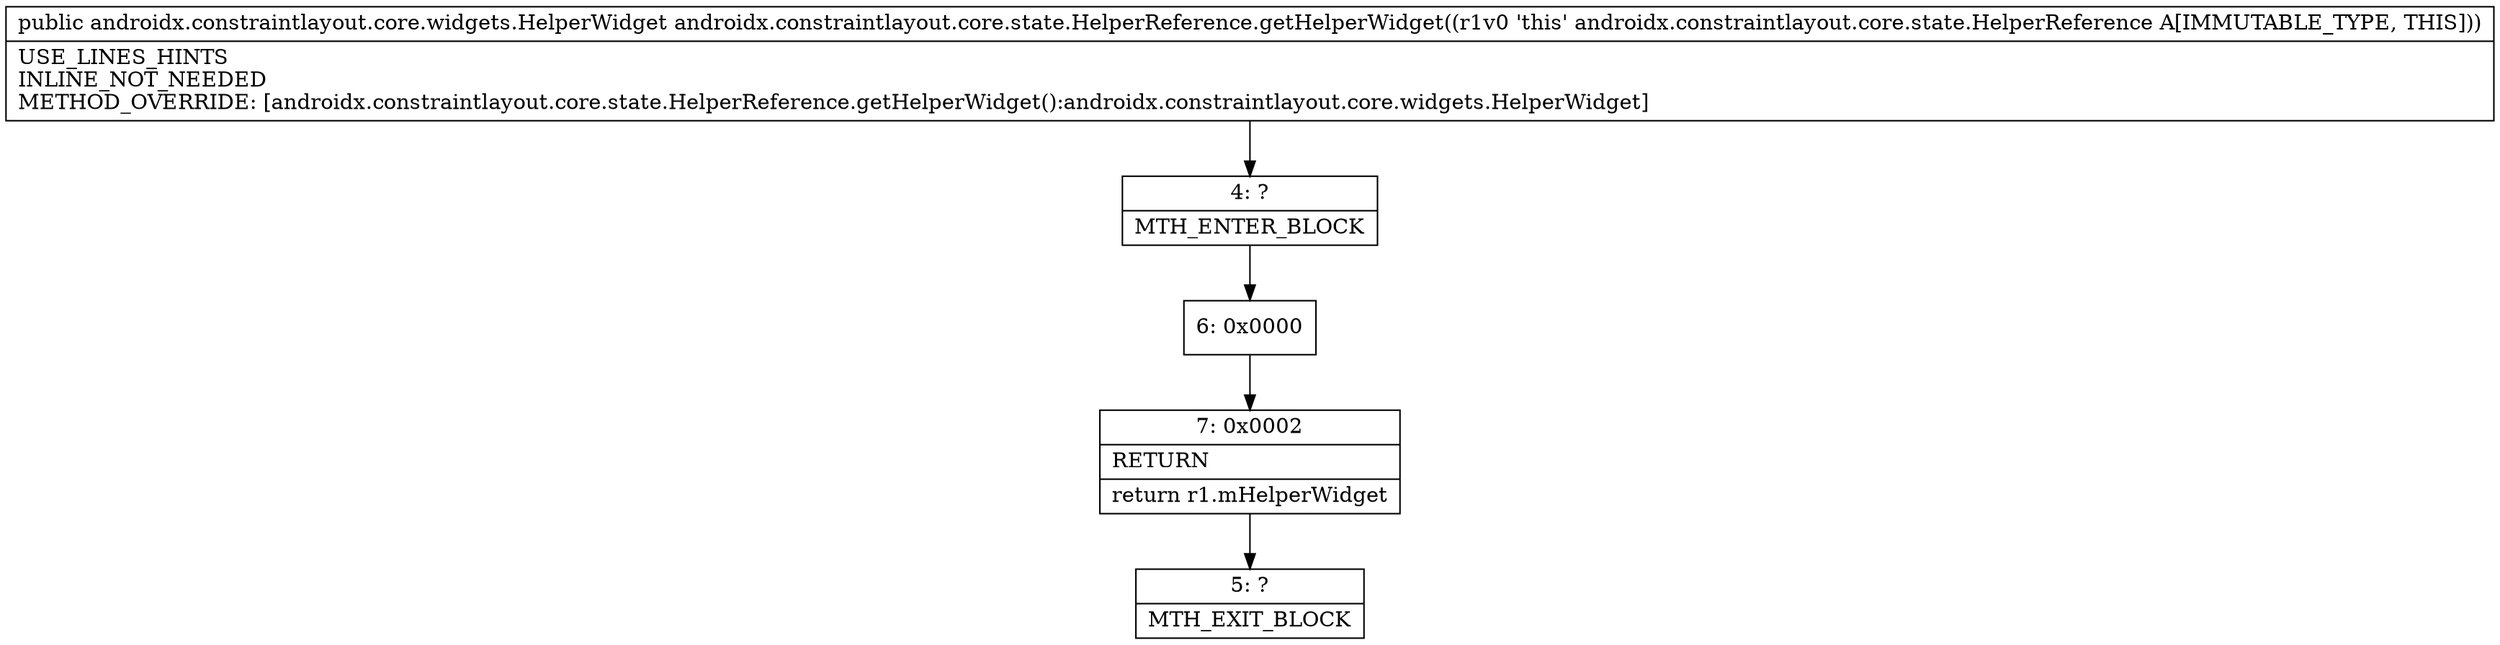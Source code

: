 digraph "CFG forandroidx.constraintlayout.core.state.HelperReference.getHelperWidget()Landroidx\/constraintlayout\/core\/widgets\/HelperWidget;" {
Node_4 [shape=record,label="{4\:\ ?|MTH_ENTER_BLOCK\l}"];
Node_6 [shape=record,label="{6\:\ 0x0000}"];
Node_7 [shape=record,label="{7\:\ 0x0002|RETURN\l|return r1.mHelperWidget\l}"];
Node_5 [shape=record,label="{5\:\ ?|MTH_EXIT_BLOCK\l}"];
MethodNode[shape=record,label="{public androidx.constraintlayout.core.widgets.HelperWidget androidx.constraintlayout.core.state.HelperReference.getHelperWidget((r1v0 'this' androidx.constraintlayout.core.state.HelperReference A[IMMUTABLE_TYPE, THIS]))  | USE_LINES_HINTS\lINLINE_NOT_NEEDED\lMETHOD_OVERRIDE: [androidx.constraintlayout.core.state.HelperReference.getHelperWidget():androidx.constraintlayout.core.widgets.HelperWidget]\l}"];
MethodNode -> Node_4;Node_4 -> Node_6;
Node_6 -> Node_7;
Node_7 -> Node_5;
}

